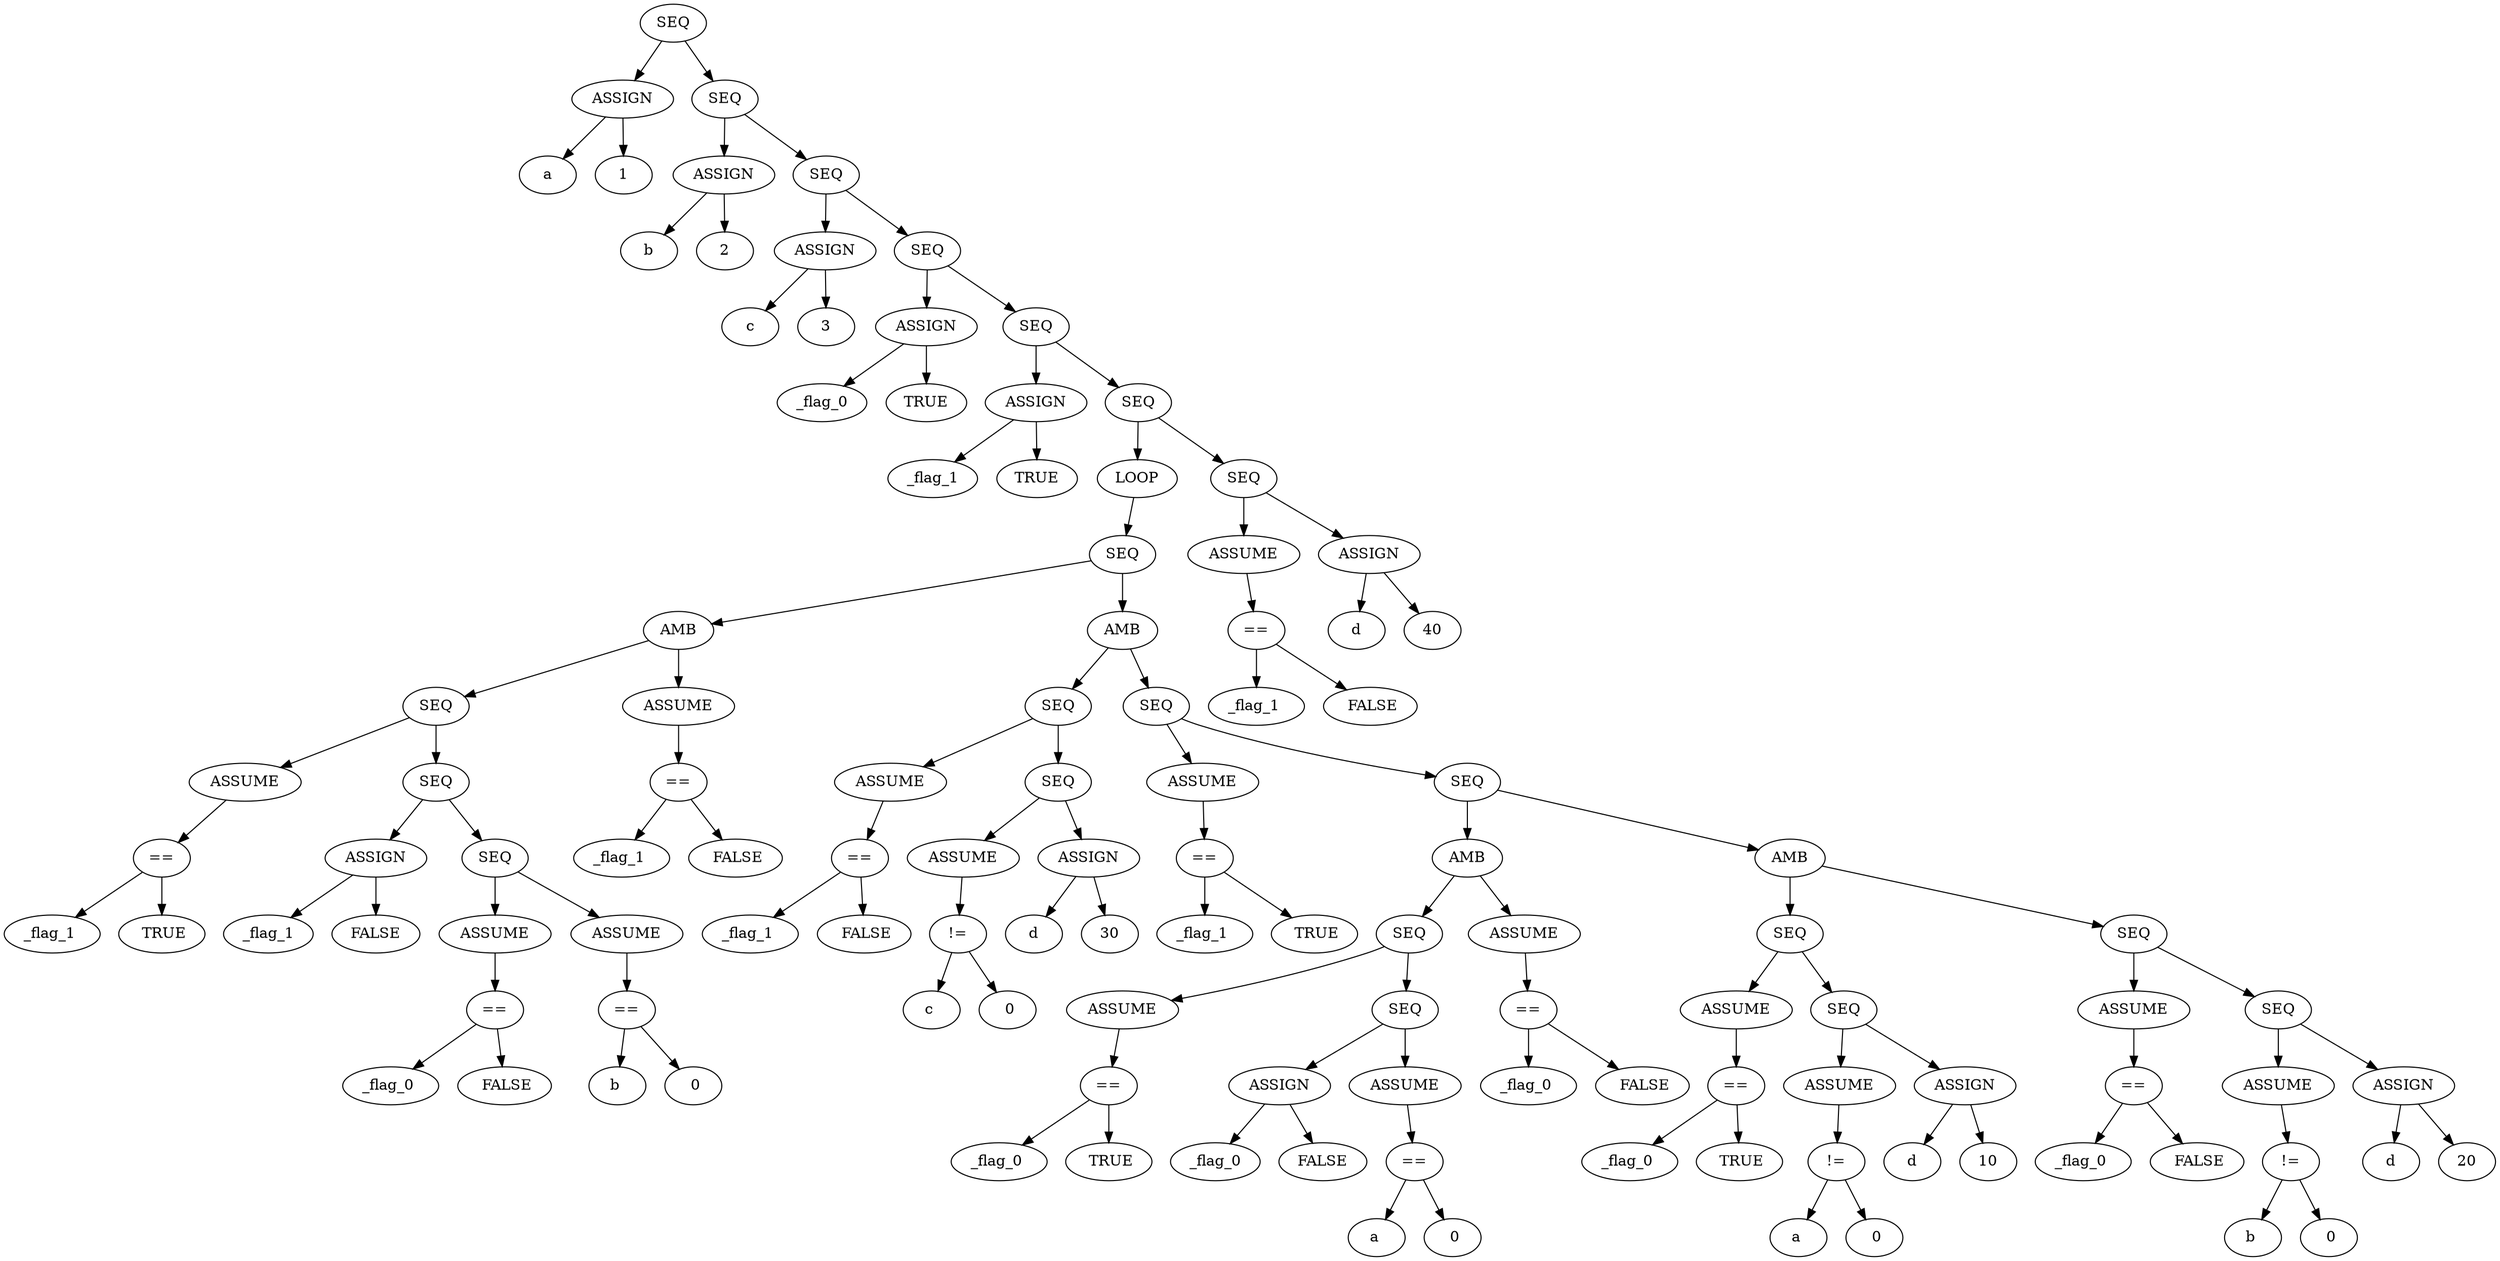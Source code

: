 // seqwhile
digraph {
	68 [label=SEQ]
	65 [label=ASSIGN]
	66 [label=a]
	65 -> 66
	67 [label=1]
	65 -> 67
	68 -> 65
	72 [label=SEQ]
	69 [label=ASSIGN]
	70 [label=b]
	69 -> 70
	71 [label=2]
	69 -> 71
	72 -> 69
	76 [label=SEQ]
	73 [label=ASSIGN]
	74 [label=c]
	73 -> 74
	75 [label=3]
	73 -> 75
	76 -> 73
	80 [label=SEQ]
	77 [label=ASSIGN]
	78 [label=_flag_0]
	77 -> 78
	79 [label=TRUE]
	77 -> 79
	80 -> 77
	84 [label=SEQ]
	81 [label=ASSIGN]
	82 [label=_flag_1]
	81 -> 82
	83 [label=TRUE]
	81 -> 83
	84 -> 81
	175 [label=SEQ]
	85 [label=LOOP]
	109 [label=SEQ]
	86 [label=AMB]
	91 [label=SEQ]
	87 [label=ASSUME]
	88 [label="=="]
	89 [label="_flag_1 "]
	88 -> 89
	90 [label=" TRUE"]
	88 -> 90
	87 -> 88
	91 -> 87
	95 [label=SEQ]
	92 [label=ASSIGN]
	93 [label=_flag_1]
	92 -> 93
	94 [label=FALSE]
	92 -> 94
	95 -> 92
	100 [label=SEQ]
	96 [label=ASSUME]
	97 [label="=="]
	98 [label="_flag_0 "]
	97 -> 98
	99 [label=" FALSE"]
	97 -> 99
	96 -> 97
	100 -> 96
	101 [label=ASSUME]
	102 [label="=="]
	103 [label="b "]
	102 -> 103
	104 [label=" 0"]
	102 -> 104
	101 -> 102
	100 -> 101
	95 -> 100
	91 -> 95
	86 -> 91
	105 [label=ASSUME]
	106 [label="=="]
	107 [label="_flag_1 "]
	106 -> 107
	108 [label=" FALSE"]
	106 -> 108
	105 -> 106
	86 -> 105
	109 -> 86
	110 [label=AMB]
	115 [label=SEQ]
	111 [label=ASSUME]
	112 [label="=="]
	113 [label="_flag_1 "]
	112 -> 113
	114 [label=" FALSE"]
	112 -> 114
	111 -> 112
	115 -> 111
	120 [label=SEQ]
	116 [label=ASSUME]
	117 [label="!="]
	118 [label="c "]
	117 -> 118
	119 [label=" 0"]
	117 -> 119
	116 -> 117
	120 -> 116
	121 [label=ASSIGN]
	122 [label=d]
	121 -> 122
	123 [label=30]
	121 -> 123
	120 -> 121
	115 -> 120
	110 -> 115
	128 [label=SEQ]
	124 [label=ASSUME]
	125 [label="=="]
	126 [label="_flag_1 "]
	125 -> 126
	127 [label=" TRUE"]
	125 -> 127
	124 -> 125
	128 -> 124
	147 [label=SEQ]
	129 [label=AMB]
	134 [label=SEQ]
	130 [label=ASSUME]
	131 [label="=="]
	132 [label="_flag_0 "]
	131 -> 132
	133 [label=" TRUE"]
	131 -> 133
	130 -> 131
	134 -> 130
	138 [label=SEQ]
	135 [label=ASSIGN]
	136 [label=_flag_0]
	135 -> 136
	137 [label=FALSE]
	135 -> 137
	138 -> 135
	139 [label=ASSUME]
	140 [label="=="]
	141 [label="a "]
	140 -> 141
	142 [label=" 0"]
	140 -> 142
	139 -> 140
	138 -> 139
	134 -> 138
	129 -> 134
	143 [label=ASSUME]
	144 [label="=="]
	145 [label="_flag_0 "]
	144 -> 145
	146 [label=" FALSE"]
	144 -> 146
	143 -> 144
	129 -> 143
	147 -> 129
	148 [label=AMB]
	153 [label=SEQ]
	149 [label=ASSUME]
	150 [label="=="]
	151 [label="_flag_0 "]
	150 -> 151
	152 [label=" TRUE"]
	150 -> 152
	149 -> 150
	153 -> 149
	158 [label=SEQ]
	154 [label=ASSUME]
	155 [label="!="]
	156 [label="a "]
	155 -> 156
	157 [label=" 0"]
	155 -> 157
	154 -> 155
	158 -> 154
	159 [label=ASSIGN]
	160 [label=d]
	159 -> 160
	161 [label=10]
	159 -> 161
	158 -> 159
	153 -> 158
	148 -> 153
	166 [label=SEQ]
	162 [label=ASSUME]
	163 [label="=="]
	164 [label="_flag_0 "]
	163 -> 164
	165 [label=" FALSE"]
	163 -> 165
	162 -> 163
	166 -> 162
	171 [label=SEQ]
	167 [label=ASSUME]
	168 [label="!="]
	169 [label="b "]
	168 -> 169
	170 [label=" 0"]
	168 -> 170
	167 -> 168
	171 -> 167
	172 [label=ASSIGN]
	173 [label=d]
	172 -> 173
	174 [label=20]
	172 -> 174
	171 -> 172
	166 -> 171
	148 -> 166
	147 -> 148
	128 -> 147
	110 -> 128
	109 -> 110
	85 -> 109
	175 -> 85
	180 [label=SEQ]
	176 [label=ASSUME]
	177 [label="=="]
	178 [label="_flag_1 "]
	177 -> 178
	179 [label=" FALSE"]
	177 -> 179
	176 -> 177
	180 -> 176
	181 [label=ASSIGN]
	182 [label=d]
	181 -> 182
	183 [label=40]
	181 -> 183
	180 -> 181
	175 -> 180
	84 -> 175
	80 -> 84
	76 -> 80
	72 -> 76
	68 -> 72
}
